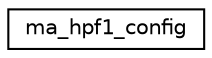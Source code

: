 digraph "Graphical Class Hierarchy"
{
 // LATEX_PDF_SIZE
  edge [fontname="Helvetica",fontsize="10",labelfontname="Helvetica",labelfontsize="10"];
  node [fontname="Helvetica",fontsize="10",shape=record];
  rankdir="LR";
  Node0 [label="ma_hpf1_config",height=0.2,width=0.4,color="black", fillcolor="white", style="filled",URL="$structma__hpf1__config.html",tooltip=" "];
}
